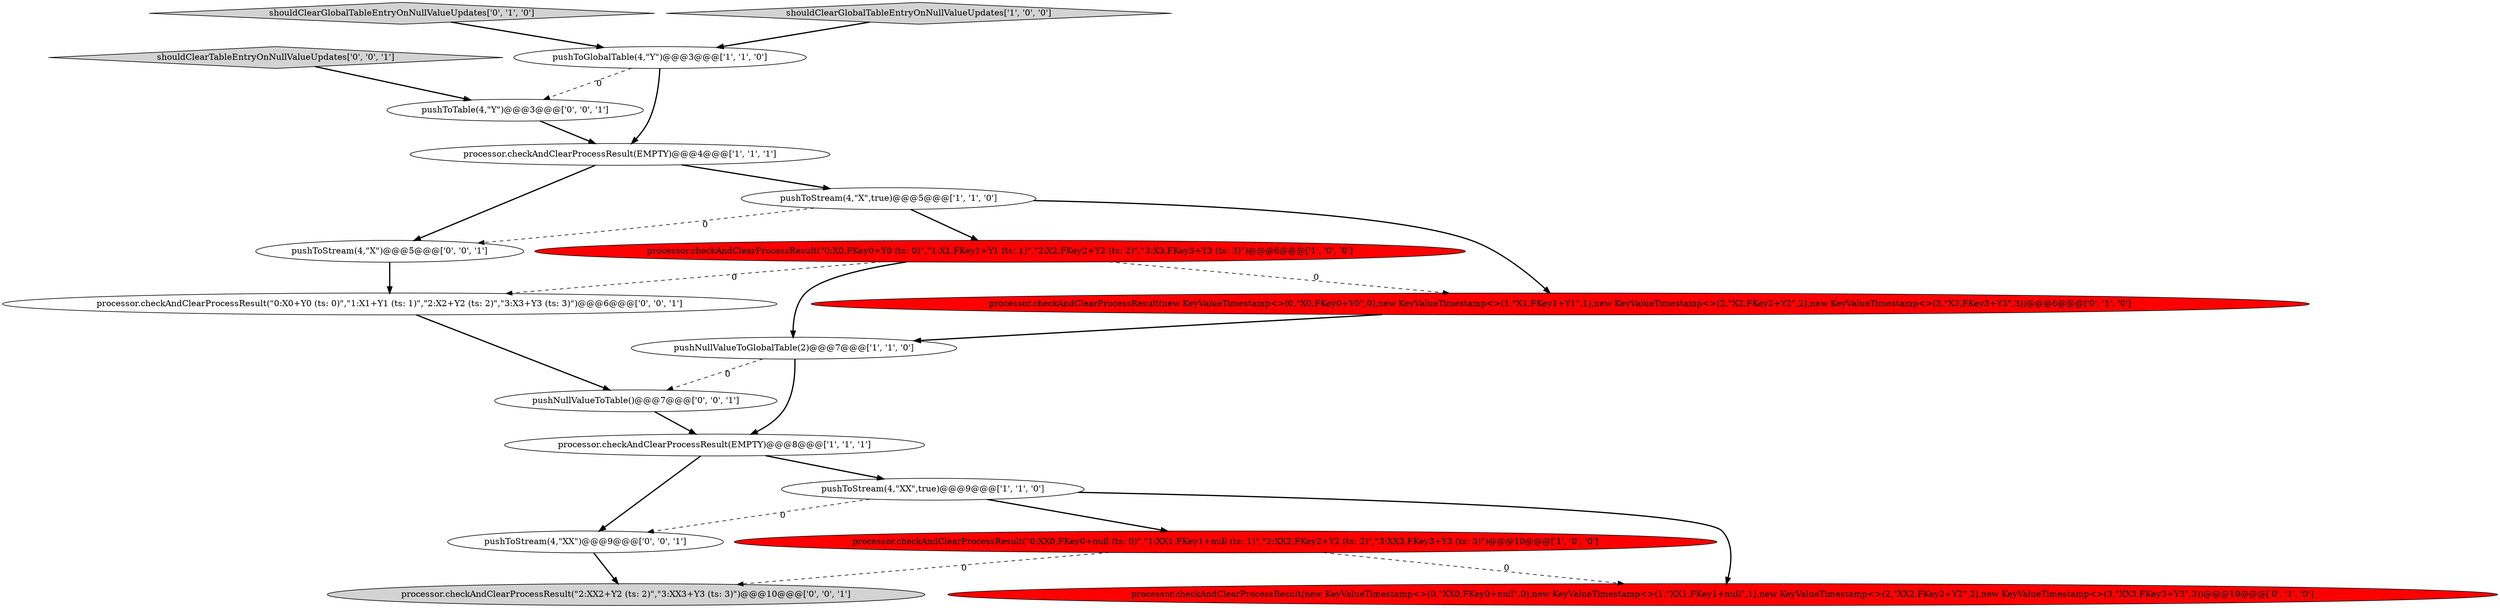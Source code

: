 digraph {
13 [style = filled, label = "pushNullValueToTable()@@@7@@@['0', '0', '1']", fillcolor = white, shape = ellipse image = "AAA0AAABBB3BBB"];
0 [style = filled, label = "pushToGlobalTable(4,\"Y\")@@@3@@@['1', '1', '0']", fillcolor = white, shape = ellipse image = "AAA0AAABBB1BBB"];
3 [style = filled, label = "pushToStream(4,\"X\",true)@@@5@@@['1', '1', '0']", fillcolor = white, shape = ellipse image = "AAA0AAABBB1BBB"];
5 [style = filled, label = "processor.checkAndClearProcessResult(\"0:X0,FKey0+Y0 (ts: 0)\",\"1:X1,FKey1+Y1 (ts: 1)\",\"2:X2,FKey2+Y2 (ts: 2)\",\"3:X3,FKey3+Y3 (ts: 3)\")@@@6@@@['1', '0', '0']", fillcolor = red, shape = ellipse image = "AAA1AAABBB1BBB"];
17 [style = filled, label = "pushToStream(4,\"XX\")@@@9@@@['0', '0', '1']", fillcolor = white, shape = ellipse image = "AAA0AAABBB3BBB"];
2 [style = filled, label = "processor.checkAndClearProcessResult(EMPTY)@@@8@@@['1', '1', '1']", fillcolor = white, shape = ellipse image = "AAA0AAABBB1BBB"];
10 [style = filled, label = "processor.checkAndClearProcessResult(new KeyValueTimestamp<>(0,\"XX0,FKey0+null\",0),new KeyValueTimestamp<>(1,\"XX1,FKey1+null\",1),new KeyValueTimestamp<>(2,\"XX2,FKey2+Y2\",2),new KeyValueTimestamp<>(3,\"XX3,FKey3+Y3\",3))@@@10@@@['0', '1', '0']", fillcolor = red, shape = ellipse image = "AAA1AAABBB2BBB"];
11 [style = filled, label = "shouldClearGlobalTableEntryOnNullValueUpdates['0', '1', '0']", fillcolor = lightgray, shape = diamond image = "AAA0AAABBB2BBB"];
14 [style = filled, label = "processor.checkAndClearProcessResult(\"0:X0+Y0 (ts: 0)\",\"1:X1+Y1 (ts: 1)\",\"2:X2+Y2 (ts: 2)\",\"3:X3+Y3 (ts: 3)\")@@@6@@@['0', '0', '1']", fillcolor = white, shape = ellipse image = "AAA0AAABBB3BBB"];
12 [style = filled, label = "processor.checkAndClearProcessResult(\"2:XX2+Y2 (ts: 2)\",\"3:XX3+Y3 (ts: 3)\")@@@10@@@['0', '0', '1']", fillcolor = lightgray, shape = ellipse image = "AAA0AAABBB3BBB"];
7 [style = filled, label = "processor.checkAndClearProcessResult(EMPTY)@@@4@@@['1', '1', '1']", fillcolor = white, shape = ellipse image = "AAA0AAABBB1BBB"];
15 [style = filled, label = "pushToStream(4,\"X\")@@@5@@@['0', '0', '1']", fillcolor = white, shape = ellipse image = "AAA0AAABBB3BBB"];
18 [style = filled, label = "pushToTable(4,\"Y\")@@@3@@@['0', '0', '1']", fillcolor = white, shape = ellipse image = "AAA0AAABBB3BBB"];
8 [style = filled, label = "shouldClearGlobalTableEntryOnNullValueUpdates['1', '0', '0']", fillcolor = lightgray, shape = diamond image = "AAA0AAABBB1BBB"];
1 [style = filled, label = "pushNullValueToGlobalTable(2)@@@7@@@['1', '1', '0']", fillcolor = white, shape = ellipse image = "AAA0AAABBB1BBB"];
6 [style = filled, label = "processor.checkAndClearProcessResult(\"0:XX0,FKey0+null (ts: 0)\",\"1:XX1,FKey1+null (ts: 1)\",\"2:XX2,FKey2+Y2 (ts: 2)\",\"3:XX3,FKey3+Y3 (ts: 3)\")@@@10@@@['1', '0', '0']", fillcolor = red, shape = ellipse image = "AAA1AAABBB1BBB"];
16 [style = filled, label = "shouldClearTableEntryOnNullValueUpdates['0', '0', '1']", fillcolor = lightgray, shape = diamond image = "AAA0AAABBB3BBB"];
4 [style = filled, label = "pushToStream(4,\"XX\",true)@@@9@@@['1', '1', '0']", fillcolor = white, shape = ellipse image = "AAA0AAABBB1BBB"];
9 [style = filled, label = "processor.checkAndClearProcessResult(new KeyValueTimestamp<>(0,\"X0,FKey0+Y0\",0),new KeyValueTimestamp<>(1,\"X1,FKey1+Y1\",1),new KeyValueTimestamp<>(2,\"X2,FKey2+Y2\",2),new KeyValueTimestamp<>(3,\"X3,FKey3+Y3\",3))@@@6@@@['0', '1', '0']", fillcolor = red, shape = ellipse image = "AAA1AAABBB2BBB"];
2->17 [style = bold, label=""];
4->10 [style = bold, label=""];
16->18 [style = bold, label=""];
5->14 [style = dashed, label="0"];
15->14 [style = bold, label=""];
4->17 [style = dashed, label="0"];
4->6 [style = bold, label=""];
5->9 [style = dashed, label="0"];
2->4 [style = bold, label=""];
7->3 [style = bold, label=""];
6->10 [style = dashed, label="0"];
0->7 [style = bold, label=""];
6->12 [style = dashed, label="0"];
1->13 [style = dashed, label="0"];
8->0 [style = bold, label=""];
3->9 [style = bold, label=""];
5->1 [style = bold, label=""];
3->5 [style = bold, label=""];
11->0 [style = bold, label=""];
17->12 [style = bold, label=""];
3->15 [style = dashed, label="0"];
0->18 [style = dashed, label="0"];
7->15 [style = bold, label=""];
1->2 [style = bold, label=""];
14->13 [style = bold, label=""];
9->1 [style = bold, label=""];
18->7 [style = bold, label=""];
13->2 [style = bold, label=""];
}
